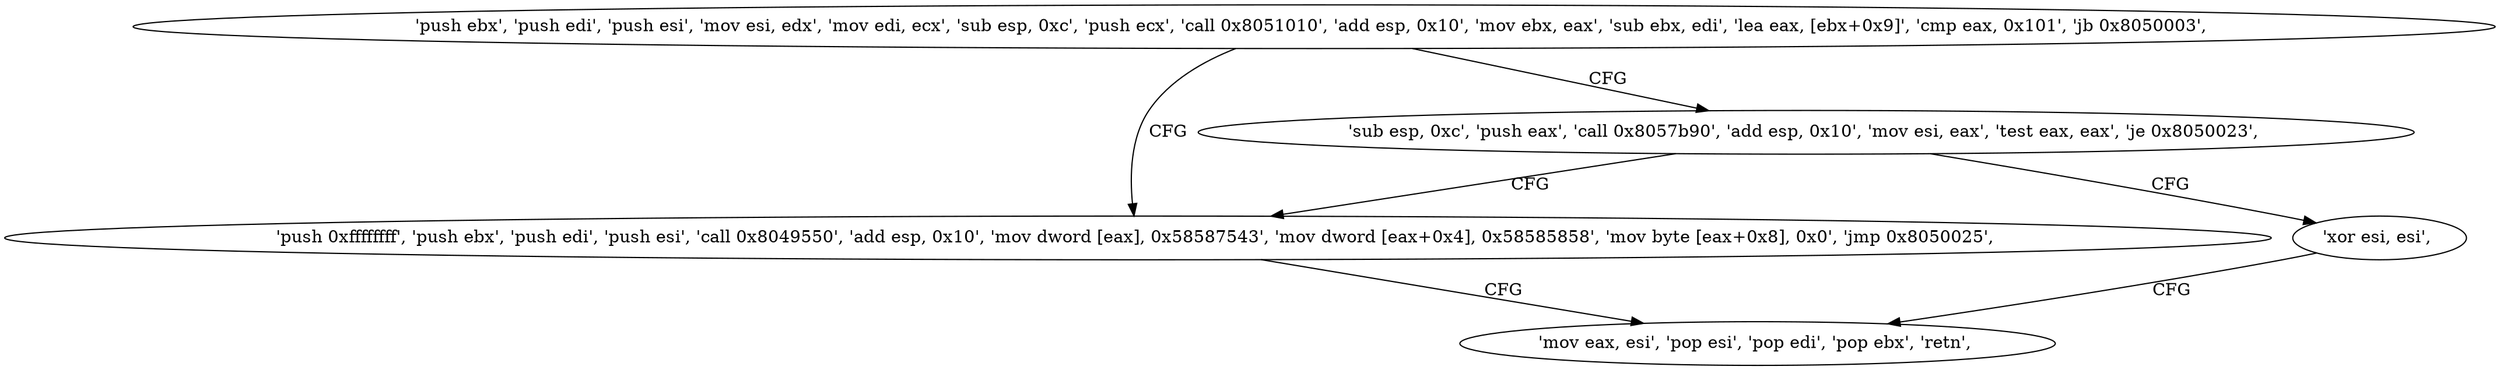 digraph "func" {
"134545360" [label = "'push ebx', 'push edi', 'push esi', 'mov esi, edx', 'mov edi, ecx', 'sub esp, 0xc', 'push ecx', 'call 0x8051010', 'add esp, 0x10', 'mov ebx, eax', 'sub ebx, edi', 'lea eax, [ebx+0x9]', 'cmp eax, 0x101', 'jb 0x8050003', " ]
"134545411" [label = "'push 0xffffffff', 'push ebx', 'push edi', 'push esi', 'call 0x8049550', 'add esp, 0x10', 'mov dword [eax], 0x58587543', 'mov dword [eax+0x4], 0x58585858', 'mov byte [eax+0x8], 0x0', 'jmp 0x8050025', " ]
"134545393" [label = "'sub esp, 0xc', 'push eax', 'call 0x8057b90', 'add esp, 0x10', 'mov esi, eax', 'test eax, eax', 'je 0x8050023', " ]
"134545445" [label = "'mov eax, esi', 'pop esi', 'pop edi', 'pop ebx', 'retn', " ]
"134545443" [label = "'xor esi, esi', " ]
"134545360" -> "134545411" [ label = "CFG" ]
"134545360" -> "134545393" [ label = "CFG" ]
"134545411" -> "134545445" [ label = "CFG" ]
"134545393" -> "134545443" [ label = "CFG" ]
"134545393" -> "134545411" [ label = "CFG" ]
"134545443" -> "134545445" [ label = "CFG" ]
}
